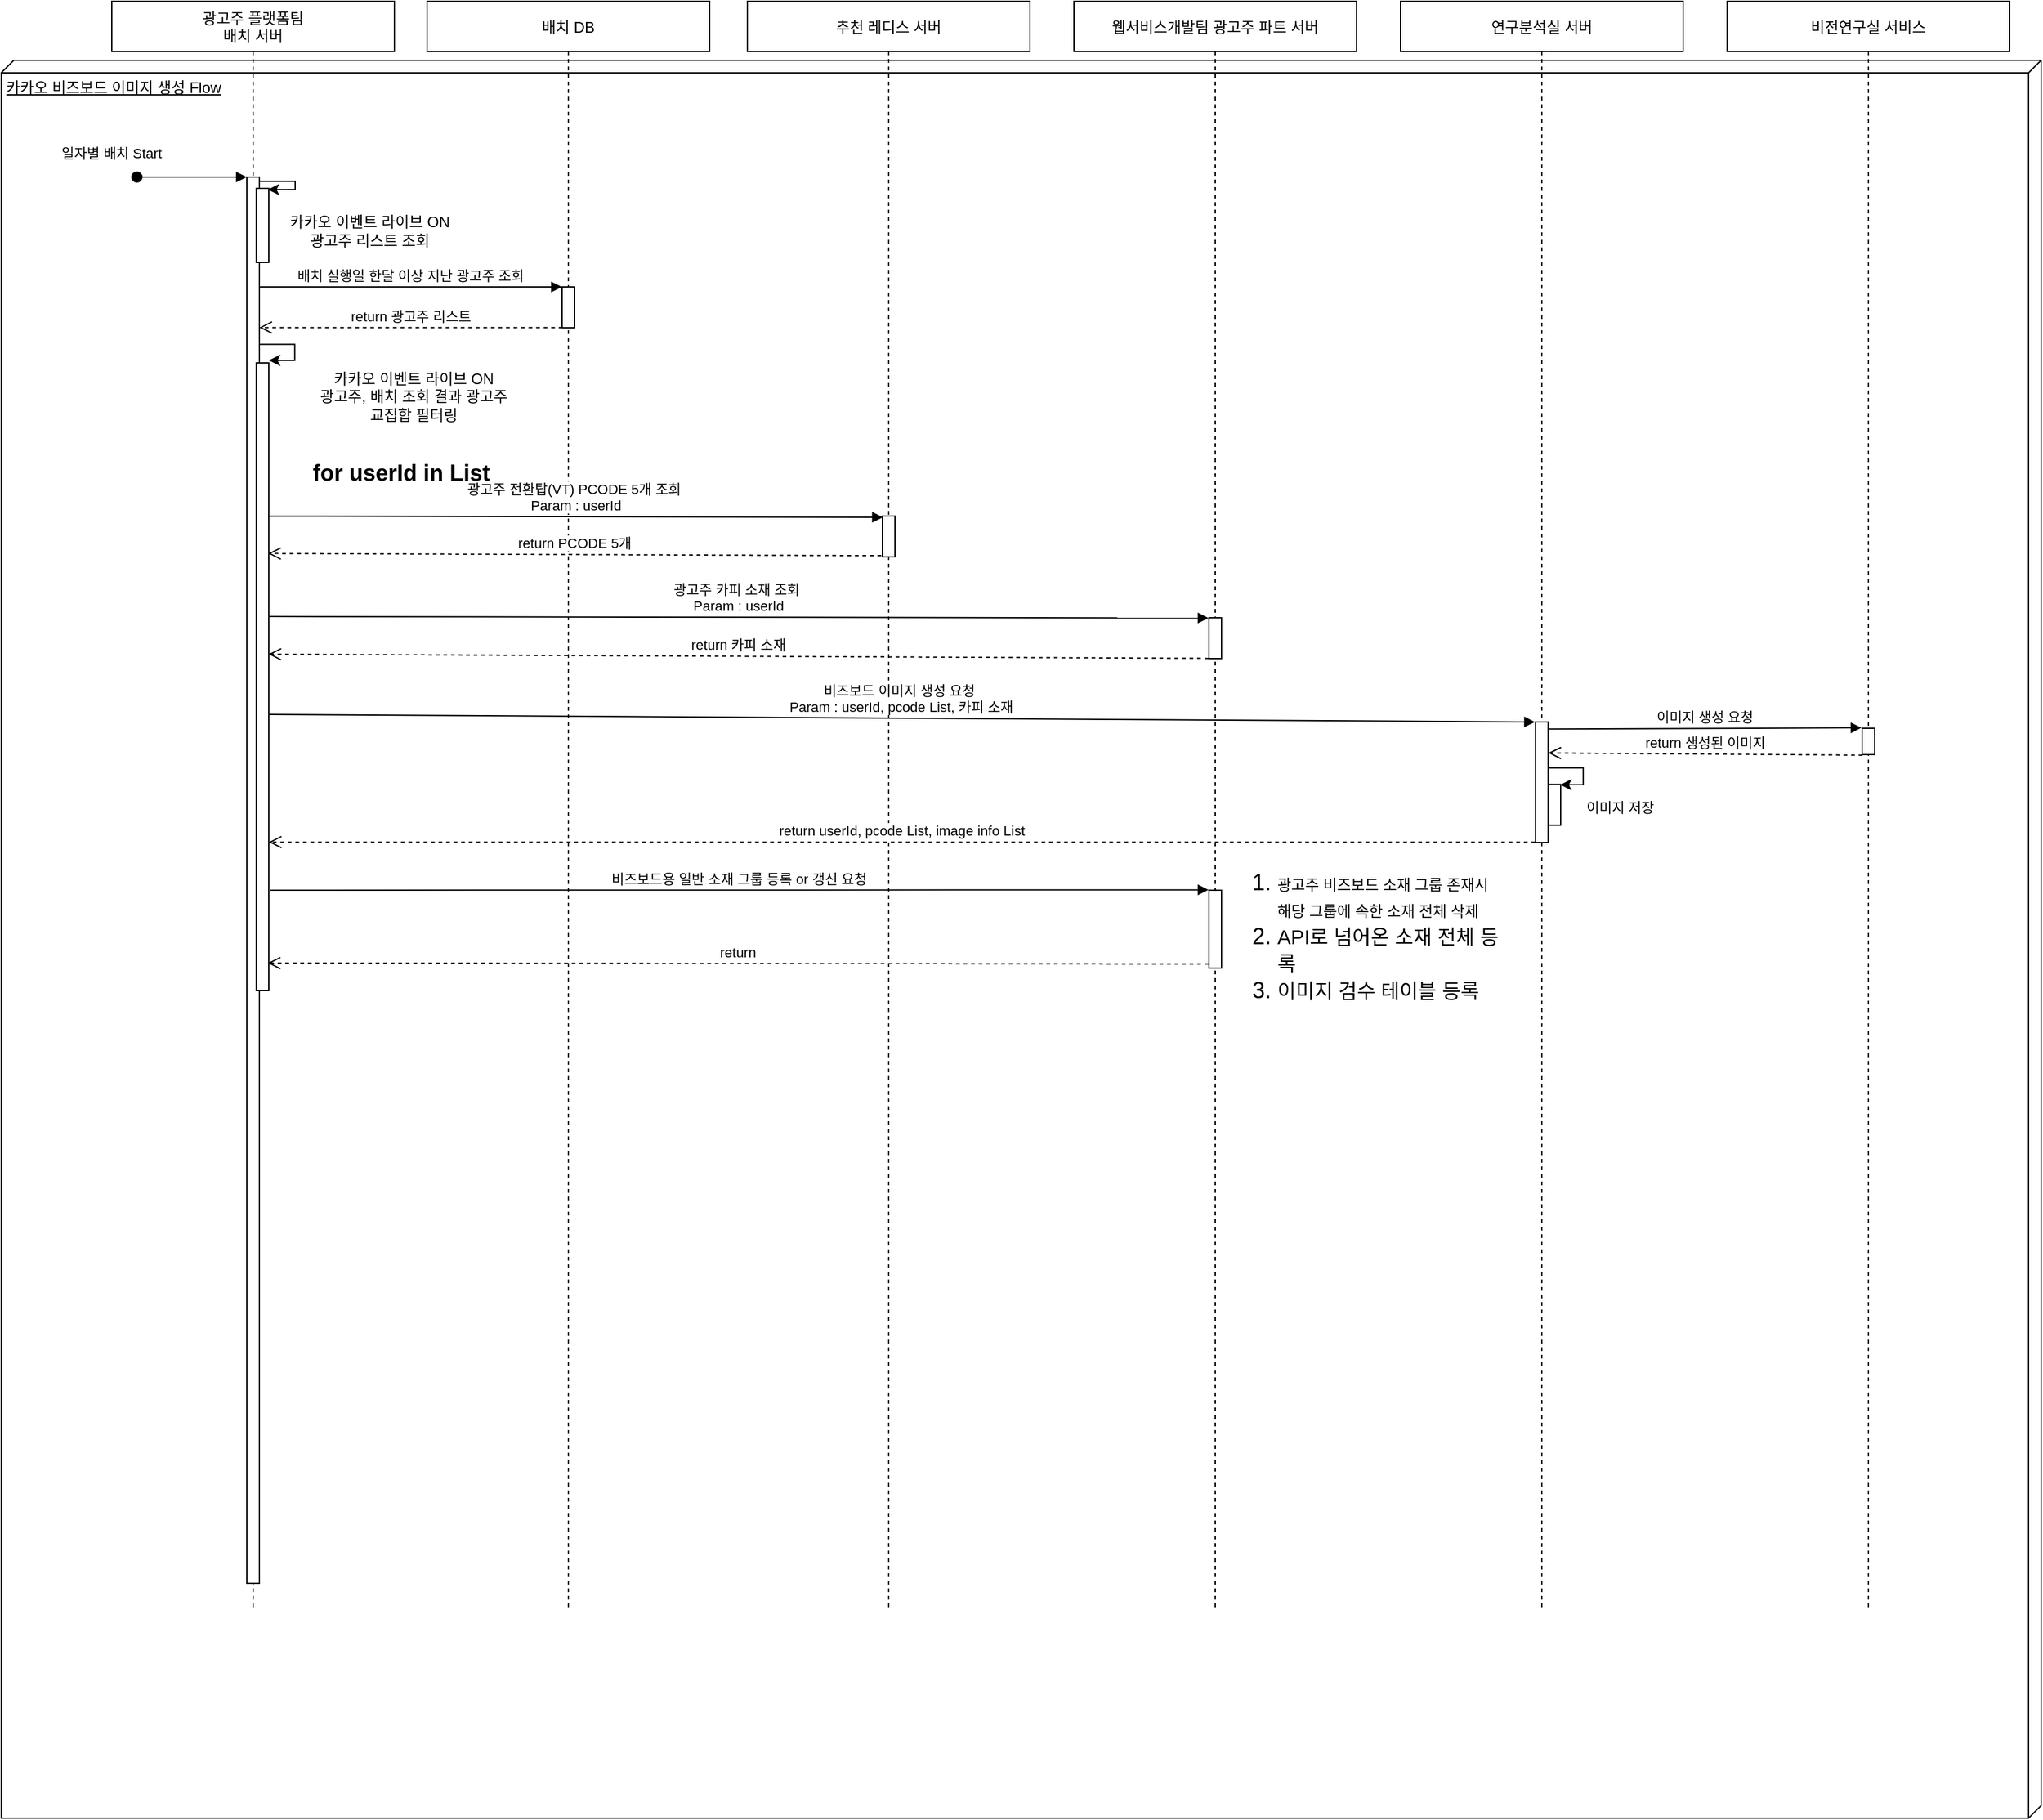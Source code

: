 <mxfile version="20.1.1" type="github">
  <diagram id="kgpKYQtTHZ0yAKxKKP6v" name="Page-1">
    <mxGraphModel dx="1583" dy="726" grid="1" gridSize="10" guides="1" tooltips="1" connect="1" arrows="1" fold="1" page="1" pageScale="1" pageWidth="850" pageHeight="1100" math="0" shadow="0">
      <root>
        <mxCell id="0" />
        <mxCell id="1" parent="0" />
        <mxCell id="wjSkXyHSexyZW-pBmQX7-2" value="카카오 비즈보드 이미지 생성 Flow" style="verticalAlign=top;align=left;spacingTop=8;spacingLeft=2;spacingRight=12;shape=cube;size=10;direction=south;fontStyle=4;html=1;" parent="1" vertex="1">
          <mxGeometry x="86" y="149" width="1624" height="1400" as="geometry" />
        </mxCell>
        <mxCell id="wjSkXyHSexyZW-pBmQX7-20" value="광고주 플랫폼팀&#xa;배치 서버" style="shape=umlLifeline;perimeter=lifelinePerimeter;container=1;collapsible=0;recursiveResize=0;rounded=0;shadow=0;strokeWidth=1;" parent="1" vertex="1">
          <mxGeometry x="174" y="102" width="225" height="1280" as="geometry" />
        </mxCell>
        <mxCell id="wjSkXyHSexyZW-pBmQX7-4" value="" style="points=[];perimeter=orthogonalPerimeter;rounded=0;shadow=0;strokeWidth=1;" parent="1" vertex="1">
          <mxGeometry x="281.5" y="242" width="10" height="1120" as="geometry" />
        </mxCell>
        <mxCell id="wjSkXyHSexyZW-pBmQX7-5" value="일자별 배치 Start" style="verticalAlign=bottom;startArrow=oval;endArrow=block;startSize=8;shadow=0;strokeWidth=1;" parent="1" target="wjSkXyHSexyZW-pBmQX7-4" edge="1">
          <mxGeometry x="-1" y="22" relative="1" as="geometry">
            <mxPoint x="194" y="242" as="sourcePoint" />
            <mxPoint x="-20" y="12" as="offset" />
          </mxGeometry>
        </mxCell>
        <mxCell id="wjSkXyHSexyZW-pBmQX7-6" value="" style="points=[];perimeter=orthogonalPerimeter;rounded=0;shadow=0;strokeWidth=1;" parent="1" vertex="1">
          <mxGeometry x="289" y="251" width="10" height="59" as="geometry" />
        </mxCell>
        <mxCell id="wjSkXyHSexyZW-pBmQX7-19" value="" style="edgeStyle=elbowEdgeStyle;elbow=horizontal;endArrow=classic;html=1;rounded=0;exitX=1.032;exitY=0.003;exitDx=0;exitDy=0;exitPerimeter=0;entryX=0.93;entryY=0.017;entryDx=0;entryDy=0;entryPerimeter=0;" parent="1" source="wjSkXyHSexyZW-pBmQX7-4" target="wjSkXyHSexyZW-pBmQX7-6" edge="1">
          <mxGeometry width="50" height="50" relative="1" as="geometry">
            <mxPoint x="291.23" y="252.36" as="sourcePoint" />
            <mxPoint x="301" y="272.802" as="targetPoint" />
            <Array as="points">
              <mxPoint x="320" y="250" />
              <mxPoint x="310" y="250" />
            </Array>
          </mxGeometry>
        </mxCell>
        <mxCell id="wjSkXyHSexyZW-pBmQX7-10" value="배치 DB" style="shape=umlLifeline;perimeter=lifelinePerimeter;container=1;collapsible=0;recursiveResize=0;rounded=0;shadow=0;strokeWidth=1;" parent="1" vertex="1">
          <mxGeometry x="425" y="102" width="225" height="1280" as="geometry" />
        </mxCell>
        <mxCell id="wjSkXyHSexyZW-pBmQX7-12" value="" style="points=[];perimeter=orthogonalPerimeter;rounded=0;shadow=0;strokeWidth=1;" parent="wjSkXyHSexyZW-pBmQX7-10" vertex="1">
          <mxGeometry x="107.5" y="227.5" width="10" height="32.5" as="geometry" />
        </mxCell>
        <mxCell id="wjSkXyHSexyZW-pBmQX7-26" value="카카오 이벤트 라이브 ON &lt;br&gt;광고주 리스트 조회" style="text;html=1;strokeColor=none;fillColor=none;align=center;verticalAlign=middle;whiteSpace=wrap;rounded=0;" parent="1" vertex="1">
          <mxGeometry x="299" y="270" width="161" height="30" as="geometry" />
        </mxCell>
        <mxCell id="wjSkXyHSexyZW-pBmQX7-13" value="배치 실행일 한달 이상 지난 광고주 조회" style="verticalAlign=bottom;endArrow=block;shadow=0;strokeWidth=1;entryX=-0.017;entryY=0.001;entryDx=0;entryDy=0;entryPerimeter=0;" parent="1" source="wjSkXyHSexyZW-pBmQX7-4" target="wjSkXyHSexyZW-pBmQX7-12" edge="1">
          <mxGeometry relative="1" as="geometry">
            <mxPoint x="712.5" y="372" as="sourcePoint" />
            <mxPoint x="530" y="370" as="targetPoint" />
          </mxGeometry>
        </mxCell>
        <mxCell id="wjSkXyHSexyZW-pBmQX7-27" value="return 광고주 리스트" style="verticalAlign=bottom;endArrow=open;dashed=1;endSize=8;shadow=0;strokeWidth=1;exitX=0.031;exitY=0.998;exitDx=0;exitDy=0;exitPerimeter=0;entryX=0.994;entryY=0.107;entryDx=0;entryDy=0;entryPerimeter=0;" parent="1" target="wjSkXyHSexyZW-pBmQX7-4" edge="1">
          <mxGeometry relative="1" as="geometry">
            <mxPoint x="292.0" y="360.72" as="targetPoint" />
            <mxPoint x="532.81" y="361.935" as="sourcePoint" />
          </mxGeometry>
        </mxCell>
        <mxCell id="wjSkXyHSexyZW-pBmQX7-28" value="" style="points=[];perimeter=orthogonalPerimeter;rounded=0;shadow=0;strokeWidth=1;" parent="1" vertex="1">
          <mxGeometry x="289" y="390" width="10" height="500" as="geometry" />
        </mxCell>
        <mxCell id="wjSkXyHSexyZW-pBmQX7-29" value="" style="edgeStyle=elbowEdgeStyle;elbow=horizontal;endArrow=classic;html=1;rounded=0;exitX=1.025;exitY=0.119;exitDx=0;exitDy=0;exitPerimeter=0;entryX=1.01;entryY=-0.004;entryDx=0;entryDy=0;entryPerimeter=0;" parent="1" source="wjSkXyHSexyZW-pBmQX7-4" target="wjSkXyHSexyZW-pBmQX7-28" edge="1">
          <mxGeometry width="50" height="50" relative="1" as="geometry">
            <mxPoint x="291.5" y="375.56" as="sourcePoint" />
            <mxPoint x="300.18" y="390" as="targetPoint" />
            <Array as="points">
              <mxPoint x="319.68" y="380.2" />
              <mxPoint x="309.68" y="380.2" />
            </Array>
          </mxGeometry>
        </mxCell>
        <mxCell id="wjSkXyHSexyZW-pBmQX7-30" value="카카오 이벤트 라이브 ON &lt;br&gt;광고주, 배치 조회 결과 광고주&lt;br&gt;교집합 필터링" style="text;html=1;strokeColor=none;fillColor=none;align=center;verticalAlign=middle;whiteSpace=wrap;rounded=0;" parent="1" vertex="1">
          <mxGeometry x="299" y="402" width="231" height="30" as="geometry" />
        </mxCell>
        <mxCell id="wjSkXyHSexyZW-pBmQX7-31" value="추천 레디스 서버" style="shape=umlLifeline;perimeter=lifelinePerimeter;container=1;collapsible=0;recursiveResize=0;rounded=0;shadow=0;strokeWidth=1;" parent="1" vertex="1">
          <mxGeometry x="680" y="102" width="225" height="1280" as="geometry" />
        </mxCell>
        <mxCell id="wjSkXyHSexyZW-pBmQX7-36" value="" style="points=[];perimeter=orthogonalPerimeter;rounded=0;shadow=0;strokeWidth=1;" parent="wjSkXyHSexyZW-pBmQX7-31" vertex="1">
          <mxGeometry x="107.5" y="410" width="10" height="32.5" as="geometry" />
        </mxCell>
        <mxCell id="wjSkXyHSexyZW-pBmQX7-37" value="광고주 전환탑(VT) PCODE 5개 조회 &#xa;Param : userId" style="verticalAlign=bottom;endArrow=block;shadow=0;strokeWidth=1;entryX=0.038;entryY=0.031;entryDx=0;entryDy=0;entryPerimeter=0;exitX=1.067;exitY=0.456;exitDx=0;exitDy=0;exitPerimeter=0;" parent="1" target="wjSkXyHSexyZW-pBmQX7-36" edge="1">
          <mxGeometry relative="1" as="geometry">
            <mxPoint x="299.67" y="512.08" as="sourcePoint" />
            <mxPoint x="786.89" y="521.675" as="targetPoint" />
          </mxGeometry>
        </mxCell>
        <mxCell id="wjSkXyHSexyZW-pBmQX7-38" value="return PCODE 5개" style="verticalAlign=bottom;endArrow=open;dashed=1;endSize=8;shadow=0;strokeWidth=1;exitX=-0.089;exitY=0.971;exitDx=0;exitDy=0;exitPerimeter=0;entryX=0.952;entryY=0.621;entryDx=0;entryDy=0;entryPerimeter=0;" parent="1" source="wjSkXyHSexyZW-pBmQX7-36" edge="1">
          <mxGeometry relative="1" as="geometry">
            <mxPoint x="298.52" y="541.78" as="targetPoint" />
            <mxPoint x="731.37" y="550.095" as="sourcePoint" />
          </mxGeometry>
        </mxCell>
        <mxCell id="wjSkXyHSexyZW-pBmQX7-39" value="웹서비스개발팀 광고주 파트 서버" style="shape=umlLifeline;perimeter=lifelinePerimeter;container=1;collapsible=0;recursiveResize=0;rounded=0;shadow=0;strokeWidth=1;" parent="1" vertex="1">
          <mxGeometry x="940" y="102" width="225" height="1280" as="geometry" />
        </mxCell>
        <mxCell id="wjSkXyHSexyZW-pBmQX7-40" value="" style="points=[];perimeter=orthogonalPerimeter;rounded=0;shadow=0;strokeWidth=1;" parent="wjSkXyHSexyZW-pBmQX7-39" vertex="1">
          <mxGeometry x="107.5" y="491" width="10" height="32.5" as="geometry" />
        </mxCell>
        <mxCell id="W_5MUlFWXfUlgrD-ECE_-10" value="" style="points=[];perimeter=orthogonalPerimeter;rounded=0;shadow=0;strokeWidth=1;" vertex="1" parent="wjSkXyHSexyZW-pBmQX7-39">
          <mxGeometry x="107.5" y="708" width="10" height="62" as="geometry" />
        </mxCell>
        <mxCell id="wjSkXyHSexyZW-pBmQX7-42" value="&lt;font style=&quot;font-size: 18px;&quot;&gt;&lt;b&gt;for userId in List&lt;/b&gt;&lt;/font&gt;" style="text;html=1;strokeColor=none;fillColor=none;align=center;verticalAlign=middle;whiteSpace=wrap;rounded=0;" parent="1" vertex="1">
          <mxGeometry x="299" y="463" width="211" height="30" as="geometry" />
        </mxCell>
        <mxCell id="wjSkXyHSexyZW-pBmQX7-43" value="광고주 카피 소재 조회 &#xa;Param : userId" style="verticalAlign=bottom;endArrow=block;shadow=0;strokeWidth=1;entryX=-0.031;entryY=0.006;entryDx=0;entryDy=0;entryPerimeter=0;exitX=0.959;exitY=0.404;exitDx=0;exitDy=0;exitPerimeter=0;" parent="1" source="wjSkXyHSexyZW-pBmQX7-28" target="wjSkXyHSexyZW-pBmQX7-40" edge="1">
          <mxGeometry relative="1" as="geometry">
            <mxPoint x="299" y="592" as="sourcePoint" />
            <mxPoint x="1047.89" y="597.033" as="targetPoint" />
          </mxGeometry>
        </mxCell>
        <mxCell id="wjSkXyHSexyZW-pBmQX7-44" value="return 카피 소재" style="verticalAlign=bottom;endArrow=open;dashed=1;endSize=8;shadow=0;strokeWidth=1;exitX=-0.046;exitY=0.995;exitDx=0;exitDy=0;exitPerimeter=0;entryX=0.978;entryY=0.464;entryDx=0;entryDy=0;entryPerimeter=0;" parent="1" source="wjSkXyHSexyZW-pBmQX7-40" target="wjSkXyHSexyZW-pBmQX7-28" edge="1">
          <mxGeometry relative="1" as="geometry">
            <mxPoint x="380.0" y="625.5" as="targetPoint" />
            <mxPoint x="868.09" y="627.277" as="sourcePoint" />
          </mxGeometry>
        </mxCell>
        <mxCell id="wjSkXyHSexyZW-pBmQX7-45" value="연구분석실 서버" style="shape=umlLifeline;perimeter=lifelinePerimeter;container=1;collapsible=0;recursiveResize=0;rounded=0;shadow=0;strokeWidth=1;" parent="1" vertex="1">
          <mxGeometry x="1200" y="102" width="225" height="1280" as="geometry" />
        </mxCell>
        <mxCell id="wjSkXyHSexyZW-pBmQX7-46" value="" style="points=[];perimeter=orthogonalPerimeter;rounded=0;shadow=0;strokeWidth=1;" parent="wjSkXyHSexyZW-pBmQX7-45" vertex="1">
          <mxGeometry x="107.5" y="574" width="10" height="96" as="geometry" />
        </mxCell>
        <mxCell id="W_5MUlFWXfUlgrD-ECE_-5" value="" style="points=[];perimeter=orthogonalPerimeter;rounded=0;shadow=0;strokeWidth=1;" vertex="1" parent="wjSkXyHSexyZW-pBmQX7-45">
          <mxGeometry x="117.5" y="623.75" width="10" height="32.5" as="geometry" />
        </mxCell>
        <mxCell id="W_5MUlFWXfUlgrD-ECE_-6" value="" style="edgeStyle=elbowEdgeStyle;elbow=horizontal;endArrow=classic;html=1;rounded=0;exitX=0.982;exitY=0.382;exitDx=0;exitDy=0;exitPerimeter=0;entryX=0.966;entryY=0.009;entryDx=0;entryDy=0;entryPerimeter=0;" edge="1" parent="wjSkXyHSexyZW-pBmQX7-45" source="wjSkXyHSexyZW-pBmQX7-46" target="W_5MUlFWXfUlgrD-ECE_-5">
          <mxGeometry width="50" height="50" relative="1" as="geometry">
            <mxPoint x="117.5" y="611.03" as="sourcePoint" />
            <mxPoint x="124.85" y="623.75" as="targetPoint" />
            <Array as="points">
              <mxPoint x="145.43" y="615.95" />
              <mxPoint x="135.43" y="615.95" />
            </Array>
          </mxGeometry>
        </mxCell>
        <mxCell id="wjSkXyHSexyZW-pBmQX7-50" value="비즈보드 이미지 생성 요청 &#xa;Param : userId, pcode List, 카피 소재" style="verticalAlign=bottom;endArrow=block;shadow=0;strokeWidth=1;entryX=-0.05;entryY=0;entryDx=0;entryDy=0;entryPerimeter=0;exitX=0.96;exitY=0.56;exitDx=0;exitDy=0;exitPerimeter=0;" parent="1" source="wjSkXyHSexyZW-pBmQX7-28" target="wjSkXyHSexyZW-pBmQX7-46" edge="1">
          <mxGeometry relative="1" as="geometry">
            <mxPoint x="308.9" y="670" as="sourcePoint" />
            <mxPoint x="1057.5" y="671.195" as="targetPoint" />
          </mxGeometry>
        </mxCell>
        <mxCell id="wjSkXyHSexyZW-pBmQX7-51" value="return userId, pcode List, image info List" style="verticalAlign=bottom;endArrow=open;dashed=1;endSize=8;shadow=0;strokeWidth=1;exitX=-0.033;exitY=0.997;exitDx=0;exitDy=0;exitPerimeter=0;" parent="1" source="wjSkXyHSexyZW-pBmQX7-46" target="wjSkXyHSexyZW-pBmQX7-28" edge="1">
          <mxGeometry relative="1" as="geometry">
            <mxPoint x="300" y="760" as="targetPoint" />
            <mxPoint x="1078.26" y="713.338" as="sourcePoint" />
          </mxGeometry>
        </mxCell>
        <mxCell id="W_5MUlFWXfUlgrD-ECE_-1" value="비전연구실 서비스" style="shape=umlLifeline;perimeter=lifelinePerimeter;container=1;collapsible=0;recursiveResize=0;rounded=0;shadow=0;strokeWidth=1;" vertex="1" parent="1">
          <mxGeometry x="1460" y="102" width="225" height="1280" as="geometry" />
        </mxCell>
        <mxCell id="W_5MUlFWXfUlgrD-ECE_-2" value="" style="points=[];perimeter=orthogonalPerimeter;rounded=0;shadow=0;strokeWidth=1;" vertex="1" parent="W_5MUlFWXfUlgrD-ECE_-1">
          <mxGeometry x="107.5" y="579" width="10" height="21" as="geometry" />
        </mxCell>
        <mxCell id="W_5MUlFWXfUlgrD-ECE_-3" value="이미지 생성 요청" style="verticalAlign=bottom;endArrow=block;shadow=0;strokeWidth=1;entryX=-0.05;entryY=-0.019;entryDx=0;entryDy=0;entryPerimeter=0;exitX=0.994;exitY=0.059;exitDx=0;exitDy=0;exitPerimeter=0;" edge="1" parent="1" source="wjSkXyHSexyZW-pBmQX7-46" target="W_5MUlFWXfUlgrD-ECE_-2">
          <mxGeometry relative="1" as="geometry">
            <mxPoint x="1320" y="680" as="sourcePoint" />
            <mxPoint x="1685" y="712.927" as="targetPoint" />
          </mxGeometry>
        </mxCell>
        <mxCell id="W_5MUlFWXfUlgrD-ECE_-4" value="return 생성된 이미지" style="verticalAlign=bottom;endArrow=open;dashed=1;endSize=8;shadow=0;strokeWidth=1;exitX=0.022;exitY=1.021;exitDx=0;exitDy=0;exitPerimeter=0;entryX=1.015;entryY=0.257;entryDx=0;entryDy=0;entryPerimeter=0;" edge="1" parent="1" source="W_5MUlFWXfUlgrD-ECE_-2" target="wjSkXyHSexyZW-pBmQX7-46">
          <mxGeometry relative="1" as="geometry">
            <mxPoint x="740.0" y="750" as="targetPoint" />
            <mxPoint x="1746.95" y="752.392" as="sourcePoint" />
          </mxGeometry>
        </mxCell>
        <mxCell id="W_5MUlFWXfUlgrD-ECE_-7" value="&lt;span style=&quot;font-size: 11px; background-color: rgb(255, 255, 255);&quot;&gt;이미지 저장&lt;/span&gt;" style="text;html=1;strokeColor=none;fillColor=none;align=center;verticalAlign=middle;whiteSpace=wrap;rounded=0;fontSize=18;" vertex="1" parent="1">
          <mxGeometry x="1325" y="727" width="100" height="30" as="geometry" />
        </mxCell>
        <mxCell id="W_5MUlFWXfUlgrD-ECE_-11" value="비즈보드용 일반 소재 그룹 등록 or 갱신 요청" style="verticalAlign=bottom;endArrow=block;shadow=0;strokeWidth=1;entryX=-0.03;entryY=-0.005;entryDx=0;entryDy=0;entryPerimeter=0;exitX=1.1;exitY=0.84;exitDx=0;exitDy=0;exitPerimeter=0;" edge="1" parent="1" source="wjSkXyHSexyZW-pBmQX7-28" target="W_5MUlFWXfUlgrD-ECE_-10">
          <mxGeometry relative="1" as="geometry">
            <mxPoint x="308.59" y="602.0" as="sourcePoint" />
            <mxPoint x="1057.19" y="603.195" as="targetPoint" />
          </mxGeometry>
        </mxCell>
        <mxCell id="W_5MUlFWXfUlgrD-ECE_-12" value="return" style="verticalAlign=bottom;endArrow=open;dashed=1;endSize=8;shadow=0;strokeWidth=1;exitX=-0.04;exitY=0.948;exitDx=0;exitDy=0;exitPerimeter=0;entryX=0.912;entryY=0.956;entryDx=0;entryDy=0;entryPerimeter=0;" edge="1" parent="1" source="W_5MUlFWXfUlgrD-ECE_-10" target="wjSkXyHSexyZW-pBmQX7-28">
          <mxGeometry relative="1" as="geometry">
            <mxPoint x="300" y="860" as="targetPoint" />
            <mxPoint x="1057.04" y="635.337" as="sourcePoint" />
          </mxGeometry>
        </mxCell>
        <mxCell id="W_5MUlFWXfUlgrD-ECE_-13" value="&lt;div style=&quot;text-align: left;&quot;&gt;&lt;ol&gt;&lt;li&gt;&lt;span style=&quot;background-color: rgb(255, 255, 255);&quot;&gt;&lt;font style=&quot;font-size: 12px;&quot;&gt;광고주 비즈보드 소재 그룹 존재시 해당 그룹에 속한 소재 전체 삭제&amp;nbsp;&lt;/font&gt;&lt;/span&gt;&lt;/li&gt;&lt;li&gt;&lt;font size=&quot;3&quot;&gt;API로 넘어온 소재 전체 등록&lt;/font&gt;&lt;/li&gt;&lt;li&gt;&lt;font size=&quot;3&quot;&gt;이미지 검수 테이블 등록&lt;/font&gt;&lt;/li&gt;&lt;/ol&gt;&lt;/div&gt;" style="text;html=1;strokeColor=none;fillColor=none;align=center;verticalAlign=middle;whiteSpace=wrap;rounded=0;fontSize=18;" vertex="1" parent="1">
          <mxGeometry x="1061" y="832" width="220" height="30" as="geometry" />
        </mxCell>
      </root>
    </mxGraphModel>
  </diagram>
</mxfile>
